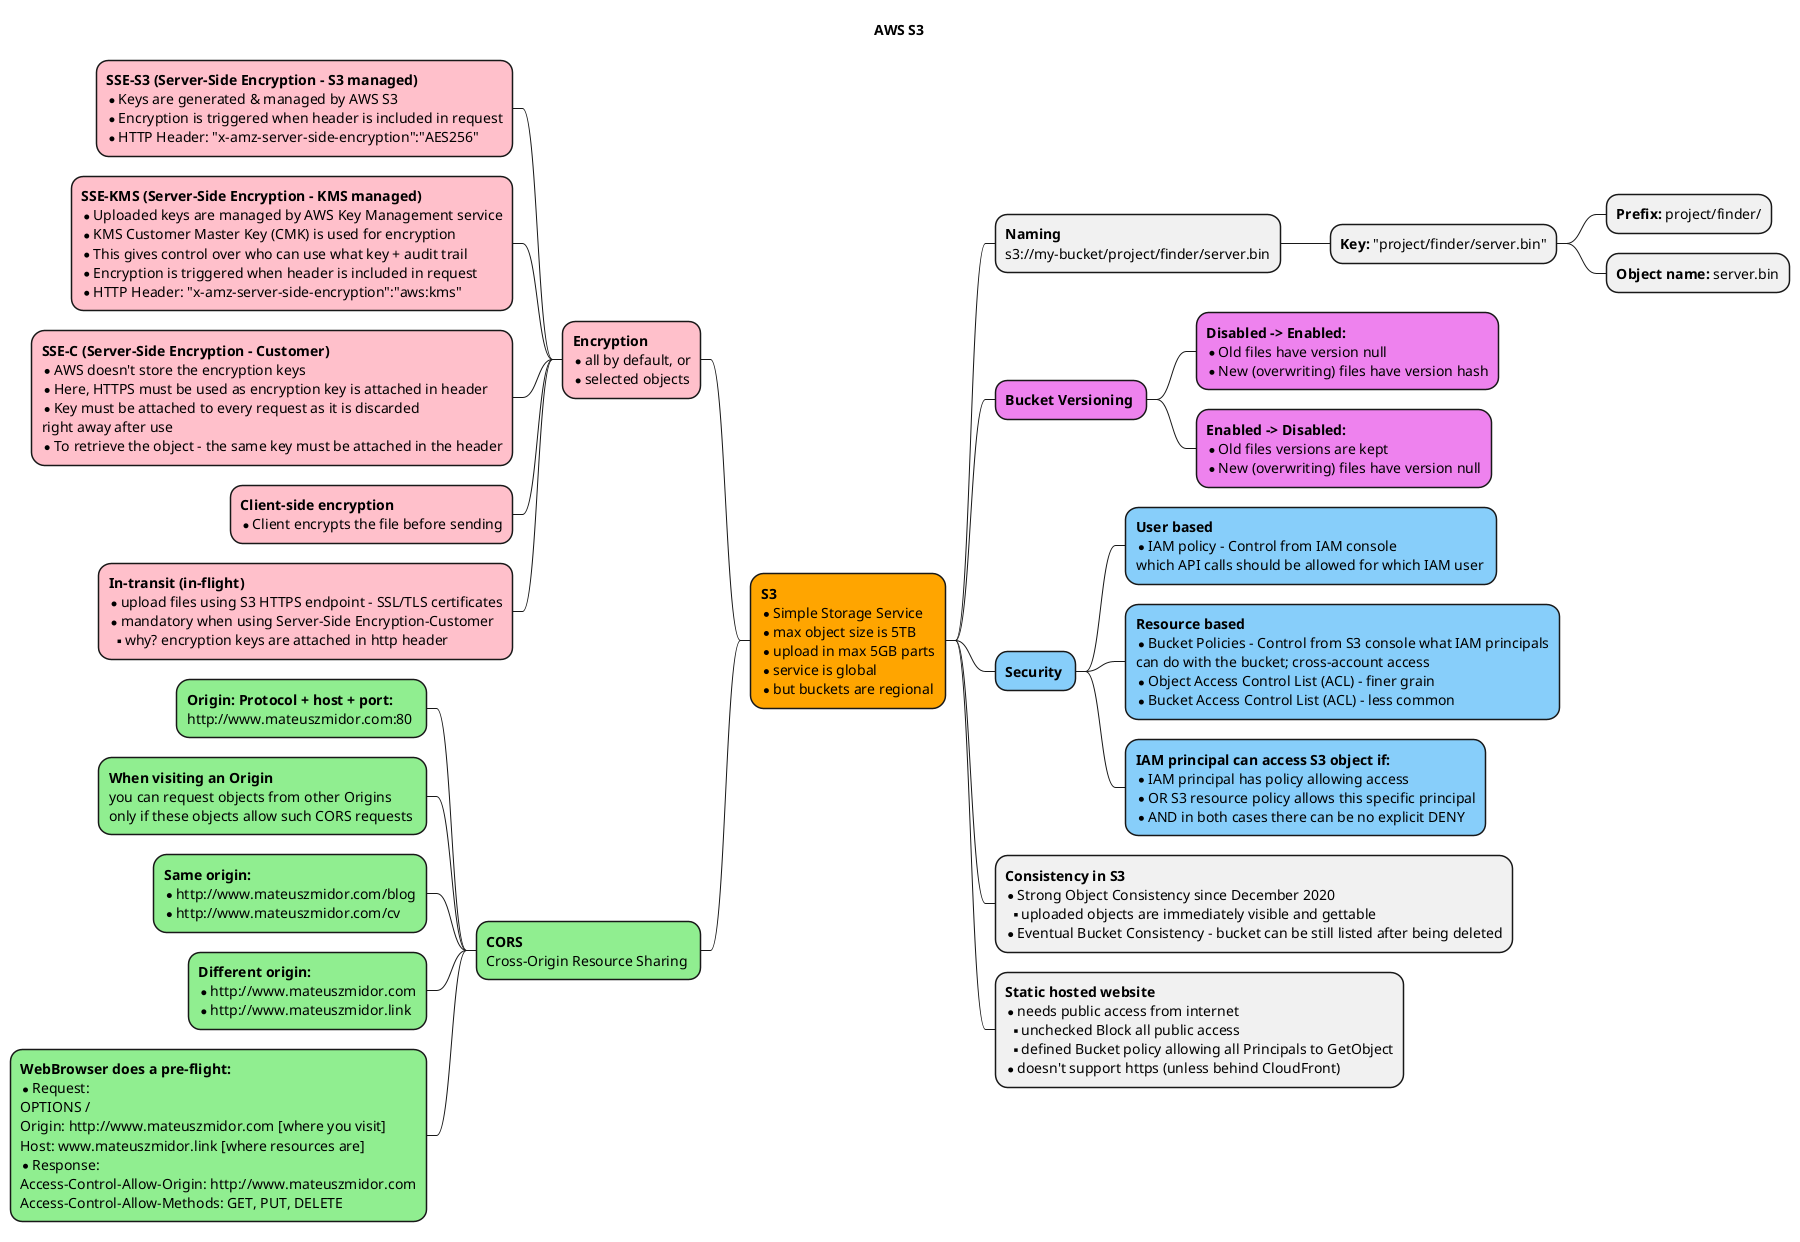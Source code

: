 @startmindmap mindmap

title AWS S3

<style>
mindmapDiagram {
  .encryption {
    BackgroundColor Pink
  }
  .versioning {
    BackgroundColor Violet
  }
  .orange {
    BackgroundColor orange
  }
  .security {
    BackgroundColor LightSkyBlue
  }
  .cors {
    BackgroundColor LightGreen
  }
}
</style>


*[#Orange] <b>S3\n*Simple Storage Service\n*max object size is 5TB\n*upload in max 5GB parts\n*service is global\n*but buckets are regional
 * <b>Naming</b>\ns3://my-bucket/project/finder/server.bin
  * <b>Key:</b> "project/finder/server.bin"
   * <b>Prefix:</b> project/finder/
   * <b>Object name:</b> server.bin
 * <b>Bucket Versioning <<versioning>>
  * <b>Disabled -> Enabled:\n*Old files have version null\n*New (overwriting) files have version hash <<versioning>>
  * <b>Enabled -> Disabled:\n*Old files versions are kept\n*New (overwriting) files have version null <<versioning>>
 * <b>Security <<security>>
  * <b>User based\n*IAM policy - Control from IAM console \nwhich API calls should be allowed for which IAM user <<security>>
  * <b>Resource based\n*Bucket Policies - Control from S3 console what IAM principals\ncan do with the bucket; cross-account access\n*Object Access Control List (ACL) - finer grain\n*Bucket Access Control List (ACL) - less common <<security>>
  * <b>IAM principal can access S3 object if:\n*IAM principal has policy allowing access\n*OR S3 resource policy allows this specific principal\n*AND in both cases there can be no explicit DENY <<security>>
 * <b>Consistency in S3\n*Strong Object Consistency since December 2020\n**uploaded objects are immediately visible and gettable\n*Eventual Bucket Consistency - bucket can be still listed after being deleted
 * <b>Static hosted website\n*needs public access from internet\n**unchecked Block all public access\n**defined Bucket policy allowing all Principals to GetObject\n*doesn't support https (unless behind CloudFront)
left side
 * <b>Encryption\n*all by default, or\n*selected objects <<encryption>>
  * <b>SSE-S3 (Server-Side Encryption - S3 managed)\n*Keys are generated & managed by AWS S3\n*Encryption is triggered when header is included in request\n*HTTP Header: "x-amz-server-side-encryption":"AES256" <<encryption>>
  * <b>SSE-KMS (Server-Side Encryption - KMS managed)\n*Uploaded keys are managed by AWS Key Management service\n*KMS Customer Master Key (CMK) is used for encryption\n*This gives control over who can use what key + audit trail\n*Encryption is triggered when header is included in request\n*HTTP Header: "x-amz-server-side-encryption":"aws:kms"<<encryption>>
  * <b>SSE-C (Server-Side Encryption - Customer)\n*AWS doesn't store the encryption keys\n*Here, HTTPS must be used as encryption key is attached in header\n*Key must be attached to every request as it is discarded\nright away after use\n*To retrieve the object - the same key must be attached in the header  <<encryption>>
  * <b>Client-side encryption\n*Client encrypts the file before sending <<encryption>>
  * <b>In-transit (in-flight)\n*upload files using S3 HTTPS endpoint - SSL/TLS certificates\n*mandatory when using Server-Side Encryption-Customer\n**why? encryption keys are attached in http header<<encryption>>
 * <b>CORS\nCross-Origin Resource Sharing <<cors>>
  * <b>Origin: Protocol + host + port:\nhttp://www.mateuszmidor.com:80 <<cors>>
  * <b>When visiting an Origin\nyou can request objects from other Origins\nonly if these objects allow such CORS requests <<cors>>
  * <b>Same origin:\n*http://www.mateuszmidor.com/blog\n*http://www.mateuszmidor.com/cv <<cors>>
  * <b>Different origin:\n*http://www.mateuszmidor.com\n*http://www.mateuszmidor.link <<cors>>
  * <b>WebBrowser does a pre-flight:\n*Request:\nOPTIONS /\nOrigin: http://www.mateuszmidor.com [where you visit]\nHost: www.mateuszmidor.link [where resources are]\n*Response:\nAccess-Control-Allow-Origin: http://www.mateuszmidor.com\nAccess-Control-Allow-Methods: GET, PUT, DELETE  <<cors>>
@endmindmap